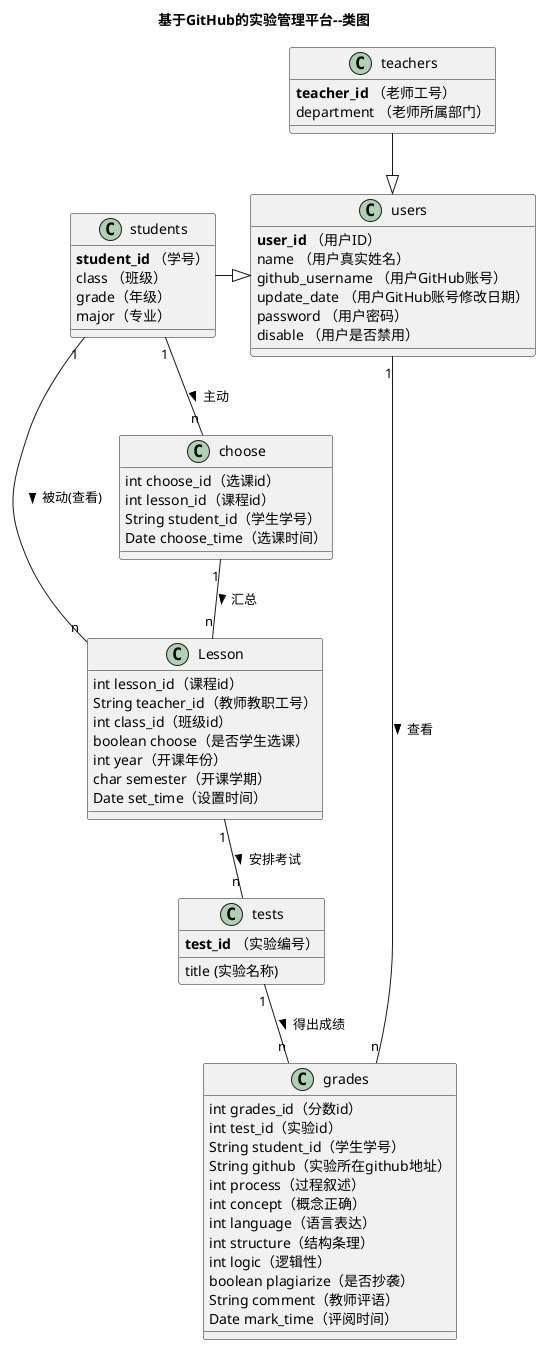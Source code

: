 @startuml
title 基于GitHub的实验管理平台--类图
class teachers{
    <b>teacher_id</b> （老师工号）
    department （老师所属部门）
}
class students{
    <b>student_id</b> （学号）
    class （班级）
    grade（年级）
    major（专业）
}

class users {
    <b>user_id</b> （用户ID）
    name （用户真实姓名）
    github_username （用户GitHub账号）
    update_date （用户GitHub账号修改日期）
    password （用户密码）
    disable （用户是否禁用）
}
students -|> users
teachers --|> users
class grades {
    int grades_id（分数id）
    int test_id（实验id）
    String student_id（学生学号）
    String github（实验所在github地址）
    int process（过程叙述）
    int concept（概念正确）
    int language（语言表达）
    int structure（结构条理）
    int logic（逻辑性）
    boolean plagiarize（是否抄袭）
    String comment（教师评语）
    Date mark_time（评阅时间）
}
users "1" -- "n" grades : 查看 >
class Lesson {
    int lesson_id（课程id）
    String teacher_id（教师教职工号）
    int class_id（班级id）
    boolean choose（是否学生选课）
    int year（开课年份）
    char semester（开课学期）
    Date set_time（设置时间）
}
students "1" -- "n" Lesson : 被动(查看) >
students "1" -- "n" choose : 主动 >
class choose {
    int choose_id（选课id）
    int lesson_id（课程id）
    String student_id（学生学号）
    Date choose_time（选课时间）
}

class tests {
    <b>test_id</b> （实验编号）
    title (实验名称)
}

Lesson "1" -- "n"  tests :安排考试 >
tests "1" -- "n"  grades : 得出成绩 >
choose "1" -- "n"  Lesson : 汇总 >




@enduml
